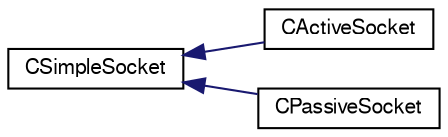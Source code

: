 digraph G
{
  edge [fontname="FreeSans",fontsize=10,labelfontname="FreeSans",labelfontsize=10];
  node [fontname="FreeSans",fontsize=10,shape=record];
  rankdir=LR;
  Node1 [label="CSimpleSocket",height=0.2,width=0.4,color="black", fillcolor="white", style="filled",URL="$classCSimpleSocket.html",tooltip="Provides a platform independent class to for socket development."];
  Node1 -> Node2 [dir=back,color="midnightblue",fontsize=10,style="solid",fontname="FreeSans"];
  Node2 [label="CActiveSocket",height=0.2,width=0.4,color="black", fillcolor="white", style="filled",URL="$classCActiveSocket.html",tooltip="Provides a platform independent class to create an active socket."];
  Node1 -> Node3 [dir=back,color="midnightblue",fontsize=10,style="solid",fontname="FreeSans"];
  Node3 [label="CPassiveSocket",height=0.2,width=0.4,color="black", fillcolor="white", style="filled",URL="$classCPassiveSocket.html",tooltip="Provides a platform independent class to create a passive socket."];
}
